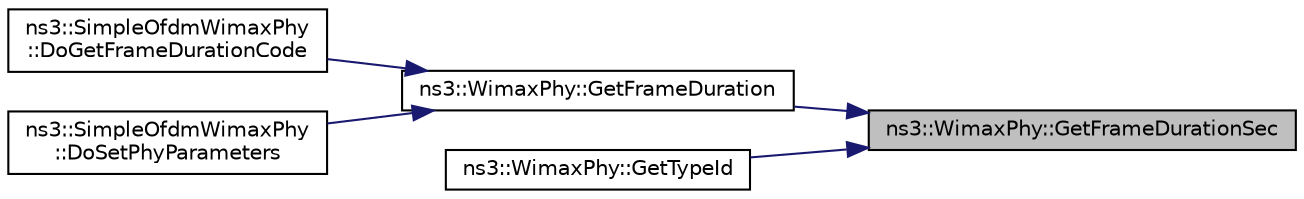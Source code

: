digraph "ns3::WimaxPhy::GetFrameDurationSec"
{
 // LATEX_PDF_SIZE
  edge [fontname="Helvetica",fontsize="10",labelfontname="Helvetica",labelfontsize="10"];
  node [fontname="Helvetica",fontsize="10",shape=record];
  rankdir="RL";
  Node1 [label="ns3::WimaxPhy::GetFrameDurationSec",height=0.2,width=0.4,color="black", fillcolor="grey75", style="filled", fontcolor="black",tooltip="Get the frame duration This method is redundant with GetFrameDuration ()"];
  Node1 -> Node2 [dir="back",color="midnightblue",fontsize="10",style="solid",fontname="Helvetica"];
  Node2 [label="ns3::WimaxPhy::GetFrameDuration",height=0.2,width=0.4,color="black", fillcolor="white", style="filled",URL="$classns3_1_1_wimax_phy.html#a6cf6a0d88530556d2ebac8435ed8f9f9",tooltip="Get the frame duration."];
  Node2 -> Node3 [dir="back",color="midnightblue",fontsize="10",style="solid",fontname="Helvetica"];
  Node3 [label="ns3::SimpleOfdmWimaxPhy\l::DoGetFrameDurationCode",height=0.2,width=0.4,color="black", fillcolor="white", style="filled",URL="$classns3_1_1_simple_ofdm_wimax_phy.html#aaa0e888c1cb771e25f915a3c8ca598d6",tooltip="Get frame duration code."];
  Node2 -> Node4 [dir="back",color="midnightblue",fontsize="10",style="solid",fontname="Helvetica"];
  Node4 [label="ns3::SimpleOfdmWimaxPhy\l::DoSetPhyParameters",height=0.2,width=0.4,color="black", fillcolor="white", style="filled",URL="$classns3_1_1_simple_ofdm_wimax_phy.html#a4040031e0195e01fe0117a3da514597e",tooltip="Set Phy parameters."];
  Node1 -> Node5 [dir="back",color="midnightblue",fontsize="10",style="solid",fontname="Helvetica"];
  Node5 [label="ns3::WimaxPhy::GetTypeId",height=0.2,width=0.4,color="black", fillcolor="white", style="filled",URL="$classns3_1_1_wimax_phy.html#a58a835ff9290a6eca54acba7cf6e8fac",tooltip="Get the type ID."];
}
